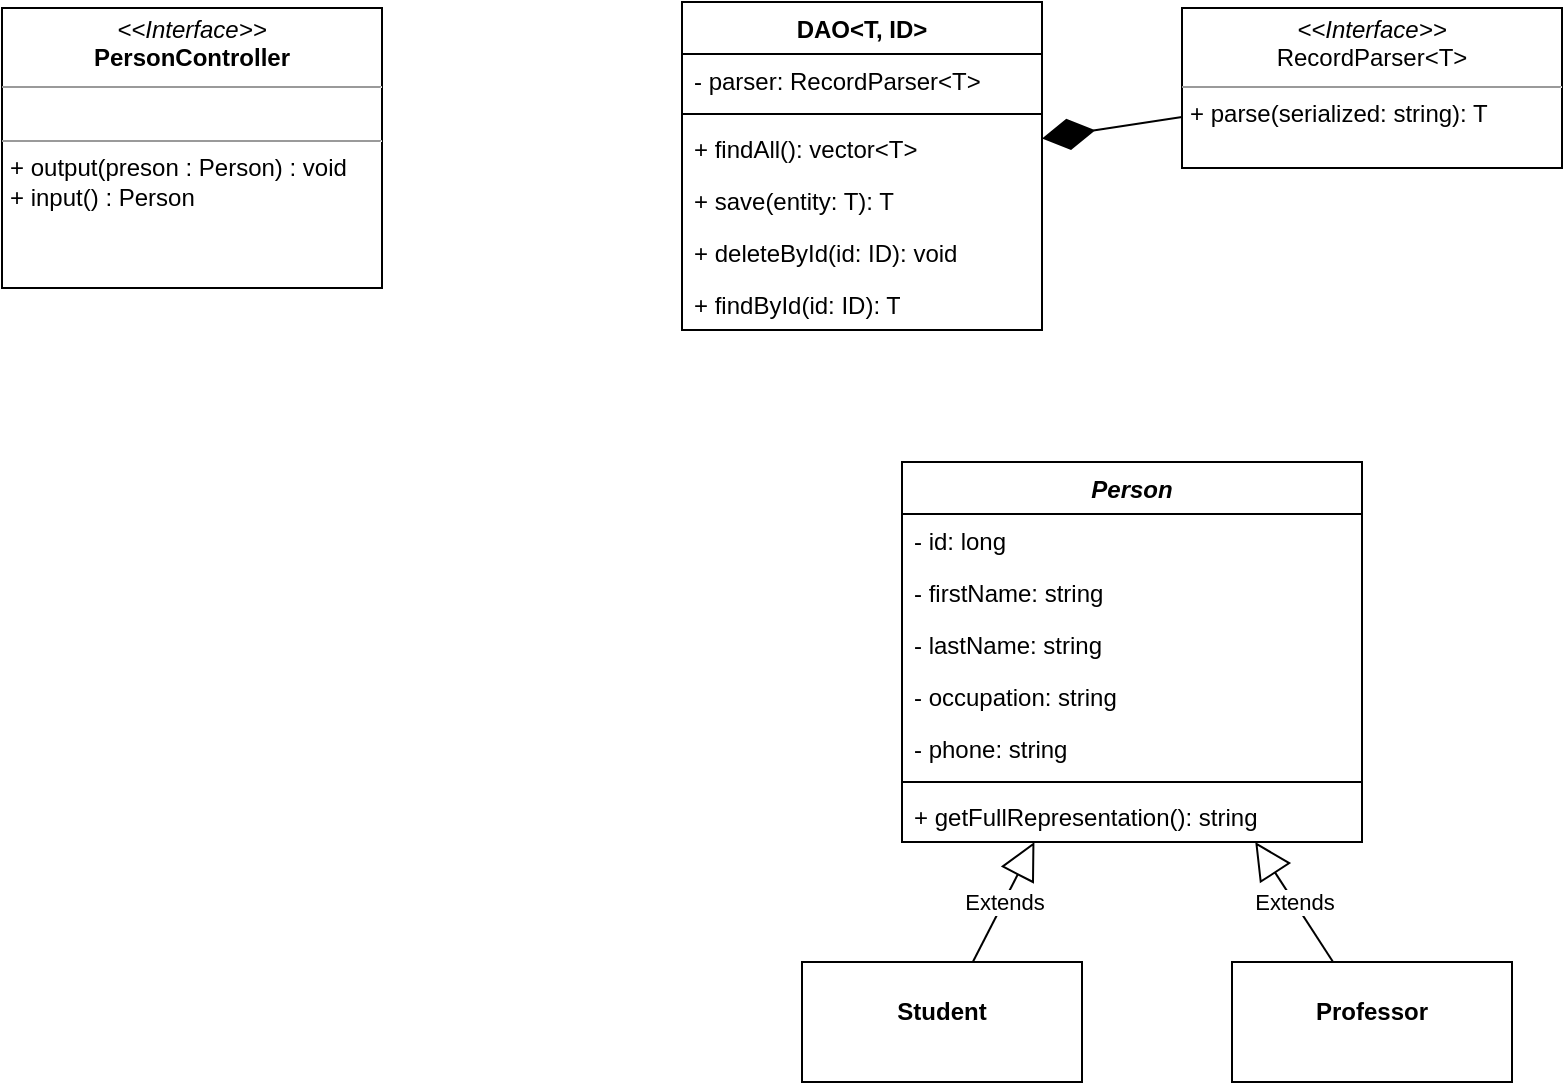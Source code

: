 <mxfile version="22.1.5" type="github">
  <diagram id="C5RBs43oDa-KdzZeNtuy" name="Page-1">
    <mxGraphModel dx="1290" dy="1703" grid="1" gridSize="10" guides="1" tooltips="1" connect="1" arrows="1" fold="1" page="1" pageScale="1" pageWidth="827" pageHeight="1169" math="0" shadow="0">
      <root>
        <mxCell id="WIyWlLk6GJQsqaUBKTNV-0" />
        <mxCell id="WIyWlLk6GJQsqaUBKTNV-1" parent="WIyWlLk6GJQsqaUBKTNV-0" />
        <mxCell id="8A0uDx2P0iQk1y7sVwv4-5" value="&lt;i&gt;Person&lt;/i&gt;" style="swimlane;fontStyle=1;align=center;verticalAlign=top;childLayout=stackLayout;horizontal=1;startSize=26;horizontalStack=0;resizeParent=1;resizeParentMax=0;resizeLast=0;collapsible=1;marginBottom=0;whiteSpace=wrap;html=1;" parent="WIyWlLk6GJQsqaUBKTNV-1" vertex="1">
          <mxGeometry x="480" y="-30" width="230" height="190" as="geometry" />
        </mxCell>
        <mxCell id="8A0uDx2P0iQk1y7sVwv4-23" value="- id: long" style="text;strokeColor=none;fillColor=none;align=left;verticalAlign=top;spacingLeft=4;spacingRight=4;overflow=hidden;rotatable=0;points=[[0,0.5],[1,0.5]];portConstraint=eastwest;whiteSpace=wrap;html=1;" parent="8A0uDx2P0iQk1y7sVwv4-5" vertex="1">
          <mxGeometry y="26" width="230" height="26" as="geometry" />
        </mxCell>
        <mxCell id="8A0uDx2P0iQk1y7sVwv4-2" value="- firstName: string" style="text;strokeColor=none;fillColor=none;align=left;verticalAlign=top;spacingLeft=4;spacingRight=4;overflow=hidden;rotatable=0;points=[[0,0.5],[1,0.5]];portConstraint=eastwest;whiteSpace=wrap;html=1;" parent="8A0uDx2P0iQk1y7sVwv4-5" vertex="1">
          <mxGeometry y="52" width="230" height="26" as="geometry" />
        </mxCell>
        <mxCell id="8A0uDx2P0iQk1y7sVwv4-9" value="- lastName: string" style="text;strokeColor=none;fillColor=none;align=left;verticalAlign=top;spacingLeft=4;spacingRight=4;overflow=hidden;rotatable=0;points=[[0,0.5],[1,0.5]];portConstraint=eastwest;whiteSpace=wrap;html=1;" parent="8A0uDx2P0iQk1y7sVwv4-5" vertex="1">
          <mxGeometry y="78" width="230" height="26" as="geometry" />
        </mxCell>
        <mxCell id="8A0uDx2P0iQk1y7sVwv4-26" value="- occupation: string" style="text;strokeColor=none;fillColor=none;align=left;verticalAlign=top;spacingLeft=4;spacingRight=4;overflow=hidden;rotatable=0;points=[[0,0.5],[1,0.5]];portConstraint=eastwest;whiteSpace=wrap;html=1;" parent="8A0uDx2P0iQk1y7sVwv4-5" vertex="1">
          <mxGeometry y="104" width="230" height="26" as="geometry" />
        </mxCell>
        <mxCell id="8A0uDx2P0iQk1y7sVwv4-10" value="- phone: string" style="text;strokeColor=none;fillColor=none;align=left;verticalAlign=top;spacingLeft=4;spacingRight=4;overflow=hidden;rotatable=0;points=[[0,0.5],[1,0.5]];portConstraint=eastwest;whiteSpace=wrap;html=1;" parent="8A0uDx2P0iQk1y7sVwv4-5" vertex="1">
          <mxGeometry y="130" width="230" height="26" as="geometry" />
        </mxCell>
        <mxCell id="8A0uDx2P0iQk1y7sVwv4-7" value="" style="line;strokeWidth=1;fillColor=none;align=left;verticalAlign=middle;spacingTop=-1;spacingLeft=3;spacingRight=3;rotatable=0;labelPosition=right;points=[];portConstraint=eastwest;strokeColor=inherit;" parent="8A0uDx2P0iQk1y7sVwv4-5" vertex="1">
          <mxGeometry y="156" width="230" height="8" as="geometry" />
        </mxCell>
        <mxCell id="8A0uDx2P0iQk1y7sVwv4-24" value="+ getFullRepresentation(): string" style="text;strokeColor=none;fillColor=none;align=left;verticalAlign=top;spacingLeft=4;spacingRight=4;overflow=hidden;rotatable=0;points=[[0,0.5],[1,0.5]];portConstraint=eastwest;whiteSpace=wrap;html=1;" parent="8A0uDx2P0iQk1y7sVwv4-5" vertex="1">
          <mxGeometry y="164" width="230" height="26" as="geometry" />
        </mxCell>
        <mxCell id="8A0uDx2P0iQk1y7sVwv4-13" value="&lt;p style=&quot;margin:0px;margin-top:4px;text-align:center;&quot;&gt;&lt;i&gt;&amp;lt;&amp;lt;Interface&amp;gt;&amp;gt;&lt;/i&gt;&lt;br&gt;RecordParser&amp;lt;T&amp;gt;&lt;/p&gt;&lt;hr size=&quot;1&quot;&gt;&lt;p style=&quot;margin:0px;margin-left:4px;&quot;&gt;+ parse(serialized: string): T&lt;/p&gt;" style="verticalAlign=top;align=left;overflow=fill;fontSize=12;fontFamily=Helvetica;html=1;whiteSpace=wrap;" parent="WIyWlLk6GJQsqaUBKTNV-1" vertex="1">
          <mxGeometry x="620" y="-257" width="190" height="80" as="geometry" />
        </mxCell>
        <mxCell id="8A0uDx2P0iQk1y7sVwv4-14" value="DAO&amp;lt;T, ID&amp;gt;" style="swimlane;fontStyle=1;align=center;verticalAlign=top;childLayout=stackLayout;horizontal=1;startSize=26;horizontalStack=0;resizeParent=1;resizeParentMax=0;resizeLast=0;collapsible=1;marginBottom=0;whiteSpace=wrap;html=1;" parent="WIyWlLk6GJQsqaUBKTNV-1" vertex="1">
          <mxGeometry x="370" y="-260" width="180" height="164" as="geometry" />
        </mxCell>
        <mxCell id="8A0uDx2P0iQk1y7sVwv4-15" value="- parser: RecordParser&amp;lt;T&amp;gt;" style="text;strokeColor=none;fillColor=none;align=left;verticalAlign=top;spacingLeft=4;spacingRight=4;overflow=hidden;rotatable=0;points=[[0,0.5],[1,0.5]];portConstraint=eastwest;whiteSpace=wrap;html=1;" parent="8A0uDx2P0iQk1y7sVwv4-14" vertex="1">
          <mxGeometry y="26" width="180" height="26" as="geometry" />
        </mxCell>
        <mxCell id="8A0uDx2P0iQk1y7sVwv4-16" value="" style="line;strokeWidth=1;fillColor=none;align=left;verticalAlign=middle;spacingTop=-1;spacingLeft=3;spacingRight=3;rotatable=0;labelPosition=right;points=[];portConstraint=eastwest;strokeColor=inherit;" parent="8A0uDx2P0iQk1y7sVwv4-14" vertex="1">
          <mxGeometry y="52" width="180" height="8" as="geometry" />
        </mxCell>
        <mxCell id="8A0uDx2P0iQk1y7sVwv4-20" value="+ findAll(): vector&amp;lt;T&amp;gt;" style="text;strokeColor=none;fillColor=none;align=left;verticalAlign=top;spacingLeft=4;spacingRight=4;overflow=hidden;rotatable=0;points=[[0,0.5],[1,0.5]];portConstraint=eastwest;whiteSpace=wrap;html=1;" parent="8A0uDx2P0iQk1y7sVwv4-14" vertex="1">
          <mxGeometry y="60" width="180" height="26" as="geometry" />
        </mxCell>
        <mxCell id="8A0uDx2P0iQk1y7sVwv4-22" value="+ save(entity: T): T" style="text;strokeColor=none;fillColor=none;align=left;verticalAlign=top;spacingLeft=4;spacingRight=4;overflow=hidden;rotatable=0;points=[[0,0.5],[1,0.5]];portConstraint=eastwest;whiteSpace=wrap;html=1;" parent="8A0uDx2P0iQk1y7sVwv4-14" vertex="1">
          <mxGeometry y="86" width="180" height="26" as="geometry" />
        </mxCell>
        <mxCell id="8A0uDx2P0iQk1y7sVwv4-21" value="+ deleteById(id: ID): void" style="text;strokeColor=none;fillColor=none;align=left;verticalAlign=top;spacingLeft=4;spacingRight=4;overflow=hidden;rotatable=0;points=[[0,0.5],[1,0.5]];portConstraint=eastwest;whiteSpace=wrap;html=1;" parent="8A0uDx2P0iQk1y7sVwv4-14" vertex="1">
          <mxGeometry y="112" width="180" height="26" as="geometry" />
        </mxCell>
        <mxCell id="8A0uDx2P0iQk1y7sVwv4-19" value="+ findById(id: ID): T" style="text;strokeColor=none;fillColor=none;align=left;verticalAlign=top;spacingLeft=4;spacingRight=4;overflow=hidden;rotatable=0;points=[[0,0.5],[1,0.5]];portConstraint=eastwest;whiteSpace=wrap;html=1;" parent="8A0uDx2P0iQk1y7sVwv4-14" vertex="1">
          <mxGeometry y="138" width="180" height="26" as="geometry" />
        </mxCell>
        <mxCell id="8A0uDx2P0iQk1y7sVwv4-18" value="" style="endArrow=diamondThin;endFill=1;endSize=24;html=1;rounded=0;" parent="WIyWlLk6GJQsqaUBKTNV-1" source="8A0uDx2P0iQk1y7sVwv4-13" target="8A0uDx2P0iQk1y7sVwv4-14" edge="1">
          <mxGeometry width="160" relative="1" as="geometry">
            <mxPoint x="490" y="-120" as="sourcePoint" />
            <mxPoint x="650" y="-120" as="targetPoint" />
          </mxGeometry>
        </mxCell>
        <mxCell id="8A0uDx2P0iQk1y7sVwv4-27" value="&lt;p style=&quot;margin:0px;margin-top:4px;text-align:center;&quot;&gt;&lt;br&gt;&lt;b&gt;Student&lt;/b&gt;&lt;/p&gt;" style="verticalAlign=top;align=left;overflow=fill;fontSize=12;fontFamily=Helvetica;html=1;whiteSpace=wrap;" parent="WIyWlLk6GJQsqaUBKTNV-1" vertex="1">
          <mxGeometry x="430" y="220" width="140" height="60" as="geometry" />
        </mxCell>
        <mxCell id="8A0uDx2P0iQk1y7sVwv4-29" value="&lt;p style=&quot;margin:0px;margin-top:4px;text-align:center;&quot;&gt;&lt;br&gt;&lt;b&gt;Professor&lt;/b&gt;&lt;/p&gt;" style="verticalAlign=top;align=left;overflow=fill;fontSize=12;fontFamily=Helvetica;html=1;whiteSpace=wrap;" parent="WIyWlLk6GJQsqaUBKTNV-1" vertex="1">
          <mxGeometry x="645" y="220" width="140" height="60" as="geometry" />
        </mxCell>
        <mxCell id="8A0uDx2P0iQk1y7sVwv4-30" value="Extends" style="endArrow=block;endSize=16;endFill=0;html=1;rounded=0;" parent="WIyWlLk6GJQsqaUBKTNV-1" source="8A0uDx2P0iQk1y7sVwv4-27" target="8A0uDx2P0iQk1y7sVwv4-5" edge="1">
          <mxGeometry width="160" relative="1" as="geometry">
            <mxPoint x="530" y="360" as="sourcePoint" />
            <mxPoint x="690" y="360" as="targetPoint" />
          </mxGeometry>
        </mxCell>
        <mxCell id="8A0uDx2P0iQk1y7sVwv4-31" value="Extends" style="endArrow=block;endSize=16;endFill=0;html=1;rounded=0;" parent="WIyWlLk6GJQsqaUBKTNV-1" source="8A0uDx2P0iQk1y7sVwv4-29" target="8A0uDx2P0iQk1y7sVwv4-5" edge="1">
          <mxGeometry width="160" relative="1" as="geometry">
            <mxPoint x="530" y="310" as="sourcePoint" />
            <mxPoint x="610" y="-50" as="targetPoint" />
          </mxGeometry>
        </mxCell>
        <mxCell id="oRMmGEAuUMt5CqdnRG8J-0" value="&lt;p style=&quot;margin:0px;margin-top:4px;text-align:center;&quot;&gt;&lt;i&gt;&amp;lt;&amp;lt;Interface&amp;gt;&amp;gt;&lt;/i&gt;&lt;br&gt;&lt;b&gt;PersonController&lt;/b&gt;&lt;/p&gt;&lt;hr size=&quot;1&quot;&gt;&lt;p style=&quot;margin:0px;margin-left:4px;&quot;&gt;&lt;br&gt;&lt;/p&gt;&lt;hr size=&quot;1&quot;&gt;&lt;p style=&quot;margin:0px;margin-left:4px;&quot;&gt;+ output(preson : Person) : void&lt;/p&gt;&lt;p style=&quot;margin:0px;margin-left:4px;&quot;&gt;+ input() : Person&lt;/p&gt;" style="verticalAlign=top;align=left;overflow=fill;fontSize=12;fontFamily=Helvetica;html=1;whiteSpace=wrap;" vertex="1" parent="WIyWlLk6GJQsqaUBKTNV-1">
          <mxGeometry x="30" y="-257" width="190" height="140" as="geometry" />
        </mxCell>
      </root>
    </mxGraphModel>
  </diagram>
</mxfile>
